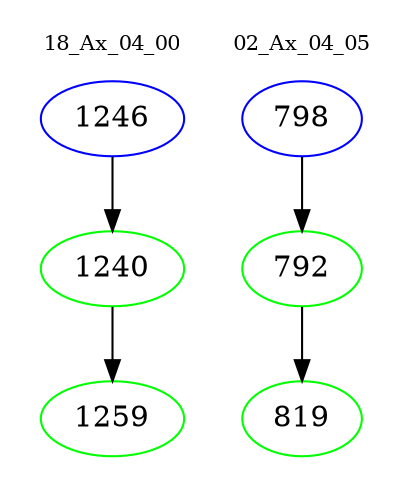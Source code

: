 digraph{
subgraph cluster_0 {
color = white
label = "18_Ax_04_00";
fontsize=10;
T0_1246 [label="1246", color="blue"]
T0_1246 -> T0_1240 [color="black"]
T0_1240 [label="1240", color="green"]
T0_1240 -> T0_1259 [color="black"]
T0_1259 [label="1259", color="green"]
}
subgraph cluster_1 {
color = white
label = "02_Ax_04_05";
fontsize=10;
T1_798 [label="798", color="blue"]
T1_798 -> T1_792 [color="black"]
T1_792 [label="792", color="green"]
T1_792 -> T1_819 [color="black"]
T1_819 [label="819", color="green"]
}
}
